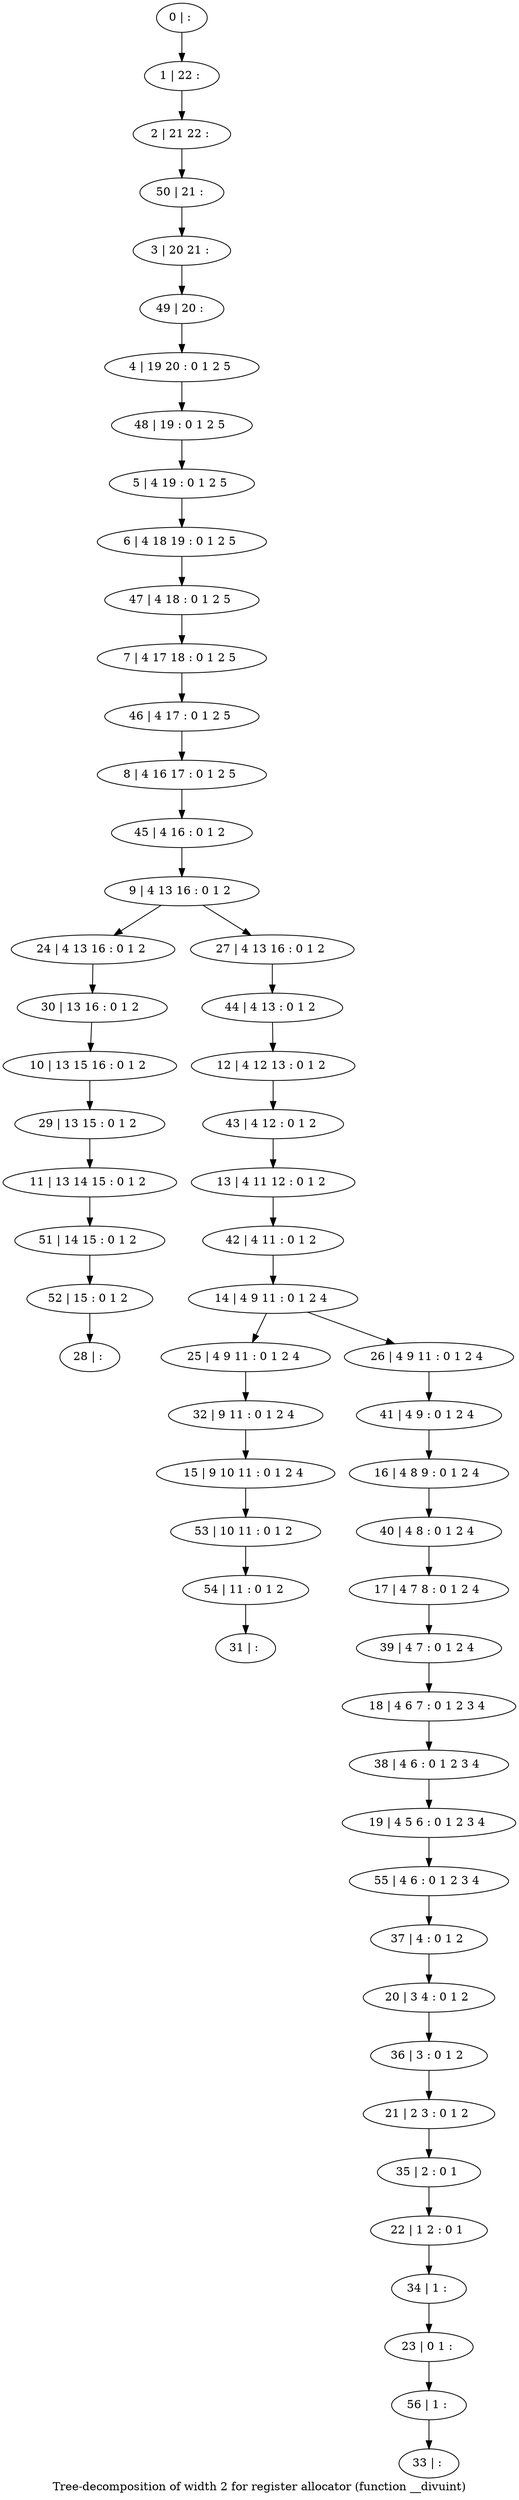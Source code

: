 digraph G {
graph [label="Tree-decomposition of width 2 for register allocator (function __divuint)"]
0[label="0 | : "];
1[label="1 | 22 : "];
2[label="2 | 21 22 : "];
3[label="3 | 20 21 : "];
4[label="4 | 19 20 : 0 1 2 5 "];
5[label="5 | 4 19 : 0 1 2 5 "];
6[label="6 | 4 18 19 : 0 1 2 5 "];
7[label="7 | 4 17 18 : 0 1 2 5 "];
8[label="8 | 4 16 17 : 0 1 2 5 "];
9[label="9 | 4 13 16 : 0 1 2 "];
10[label="10 | 13 15 16 : 0 1 2 "];
11[label="11 | 13 14 15 : 0 1 2 "];
12[label="12 | 4 12 13 : 0 1 2 "];
13[label="13 | 4 11 12 : 0 1 2 "];
14[label="14 | 4 9 11 : 0 1 2 4 "];
15[label="15 | 9 10 11 : 0 1 2 4 "];
16[label="16 | 4 8 9 : 0 1 2 4 "];
17[label="17 | 4 7 8 : 0 1 2 4 "];
18[label="18 | 4 6 7 : 0 1 2 3 4 "];
19[label="19 | 4 5 6 : 0 1 2 3 4 "];
20[label="20 | 3 4 : 0 1 2 "];
21[label="21 | 2 3 : 0 1 2 "];
22[label="22 | 1 2 : 0 1 "];
23[label="23 | 0 1 : "];
24[label="24 | 4 13 16 : 0 1 2 "];
25[label="25 | 4 9 11 : 0 1 2 4 "];
26[label="26 | 4 9 11 : 0 1 2 4 "];
27[label="27 | 4 13 16 : 0 1 2 "];
28[label="28 | : "];
29[label="29 | 13 15 : 0 1 2 "];
30[label="30 | 13 16 : 0 1 2 "];
31[label="31 | : "];
32[label="32 | 9 11 : 0 1 2 4 "];
33[label="33 | : "];
34[label="34 | 1 : "];
35[label="35 | 2 : 0 1 "];
36[label="36 | 3 : 0 1 2 "];
37[label="37 | 4 : 0 1 2 "];
38[label="38 | 4 6 : 0 1 2 3 4 "];
39[label="39 | 4 7 : 0 1 2 4 "];
40[label="40 | 4 8 : 0 1 2 4 "];
41[label="41 | 4 9 : 0 1 2 4 "];
42[label="42 | 4 11 : 0 1 2 "];
43[label="43 | 4 12 : 0 1 2 "];
44[label="44 | 4 13 : 0 1 2 "];
45[label="45 | 4 16 : 0 1 2 "];
46[label="46 | 4 17 : 0 1 2 5 "];
47[label="47 | 4 18 : 0 1 2 5 "];
48[label="48 | 19 : 0 1 2 5 "];
49[label="49 | 20 : "];
50[label="50 | 21 : "];
51[label="51 | 14 15 : 0 1 2 "];
52[label="52 | 15 : 0 1 2 "];
53[label="53 | 10 11 : 0 1 2 "];
54[label="54 | 11 : 0 1 2 "];
55[label="55 | 4 6 : 0 1 2 3 4 "];
56[label="56 | 1 : "];
0->1 ;
1->2 ;
5->6 ;
9->24 ;
14->25 ;
14->26 ;
9->27 ;
29->11 ;
10->29 ;
30->10 ;
24->30 ;
32->15 ;
25->32 ;
34->23 ;
22->34 ;
35->22 ;
21->35 ;
36->21 ;
20->36 ;
37->20 ;
38->19 ;
18->38 ;
39->18 ;
17->39 ;
40->17 ;
16->40 ;
41->16 ;
26->41 ;
42->14 ;
13->42 ;
43->13 ;
12->43 ;
44->12 ;
27->44 ;
45->9 ;
8->45 ;
46->8 ;
7->46 ;
47->7 ;
6->47 ;
48->5 ;
4->48 ;
49->4 ;
3->49 ;
50->3 ;
2->50 ;
11->51 ;
52->28 ;
51->52 ;
15->53 ;
54->31 ;
53->54 ;
55->37 ;
19->55 ;
56->33 ;
23->56 ;
}
